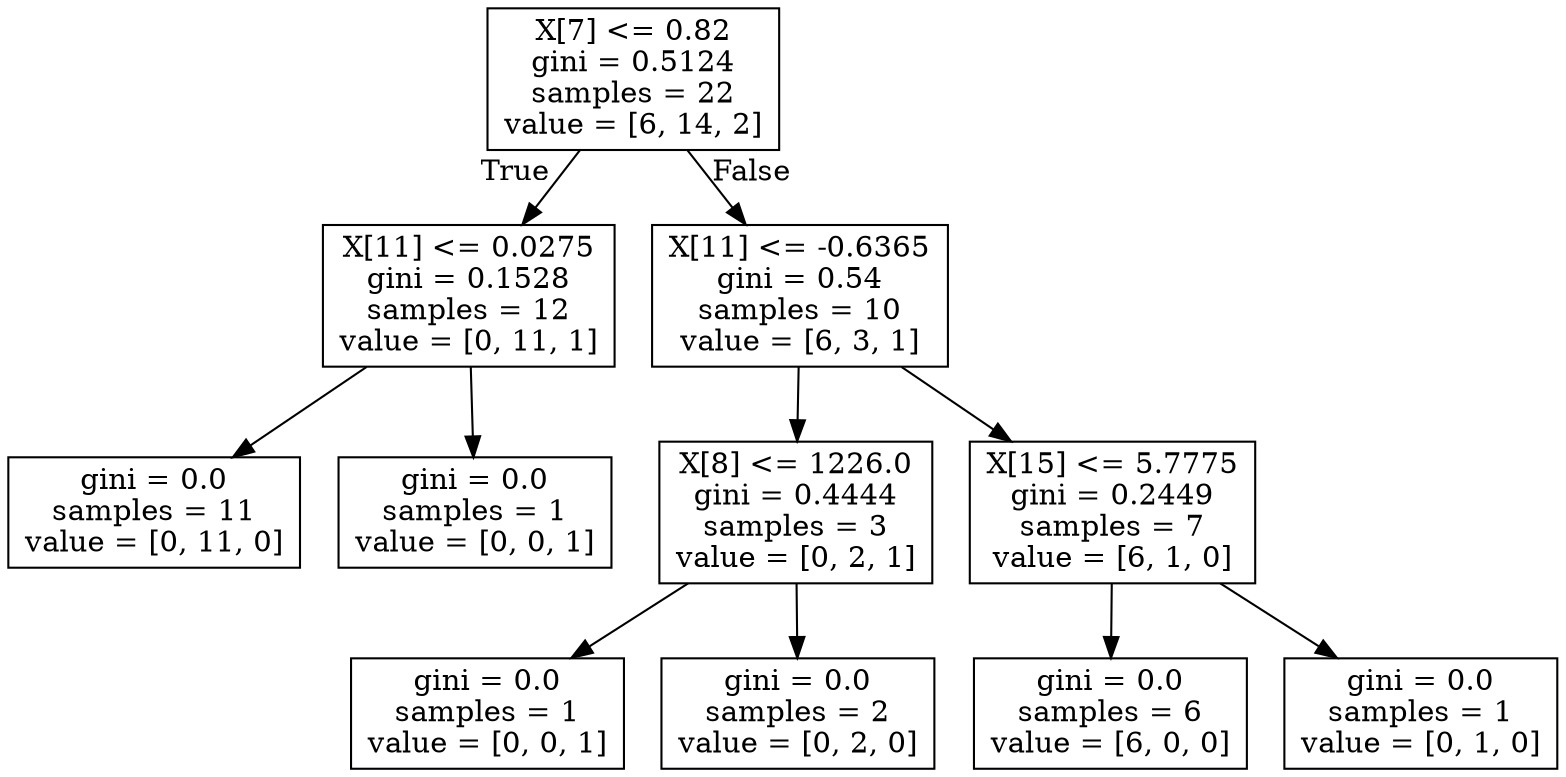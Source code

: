 digraph Tree {
node [shape=box] ;
0 [label="X[7] <= 0.82\ngini = 0.5124\nsamples = 22\nvalue = [6, 14, 2]"] ;
1 [label="X[11] <= 0.0275\ngini = 0.1528\nsamples = 12\nvalue = [0, 11, 1]"] ;
0 -> 1 [labeldistance=2.5, labelangle=45, headlabel="True"] ;
2 [label="gini = 0.0\nsamples = 11\nvalue = [0, 11, 0]"] ;
1 -> 2 ;
3 [label="gini = 0.0\nsamples = 1\nvalue = [0, 0, 1]"] ;
1 -> 3 ;
4 [label="X[11] <= -0.6365\ngini = 0.54\nsamples = 10\nvalue = [6, 3, 1]"] ;
0 -> 4 [labeldistance=2.5, labelangle=-45, headlabel="False"] ;
5 [label="X[8] <= 1226.0\ngini = 0.4444\nsamples = 3\nvalue = [0, 2, 1]"] ;
4 -> 5 ;
6 [label="gini = 0.0\nsamples = 1\nvalue = [0, 0, 1]"] ;
5 -> 6 ;
7 [label="gini = 0.0\nsamples = 2\nvalue = [0, 2, 0]"] ;
5 -> 7 ;
8 [label="X[15] <= 5.7775\ngini = 0.2449\nsamples = 7\nvalue = [6, 1, 0]"] ;
4 -> 8 ;
9 [label="gini = 0.0\nsamples = 6\nvalue = [6, 0, 0]"] ;
8 -> 9 ;
10 [label="gini = 0.0\nsamples = 1\nvalue = [0, 1, 0]"] ;
8 -> 10 ;
}